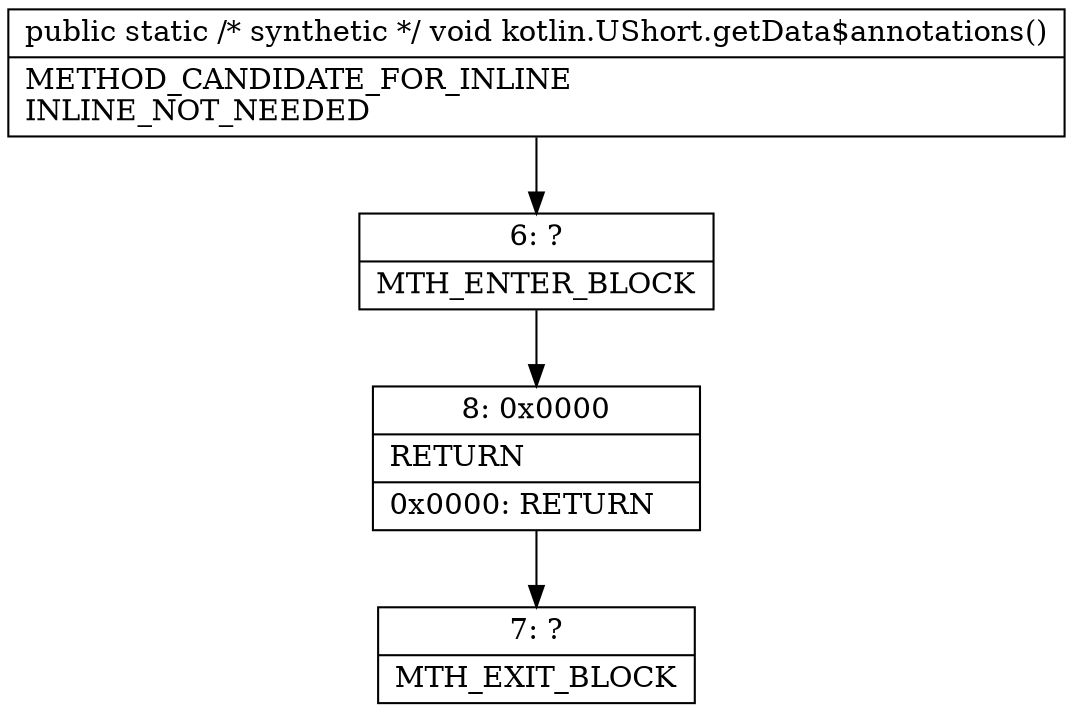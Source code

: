 digraph "CFG forkotlin.UShort.getData$annotations()V" {
Node_6 [shape=record,label="{6\:\ ?|MTH_ENTER_BLOCK\l}"];
Node_8 [shape=record,label="{8\:\ 0x0000|RETURN\l|0x0000: RETURN   \l}"];
Node_7 [shape=record,label="{7\:\ ?|MTH_EXIT_BLOCK\l}"];
MethodNode[shape=record,label="{public static \/* synthetic *\/ void kotlin.UShort.getData$annotations()  | METHOD_CANDIDATE_FOR_INLINE\lINLINE_NOT_NEEDED\l}"];
MethodNode -> Node_6;Node_6 -> Node_8;
Node_8 -> Node_7;
}

